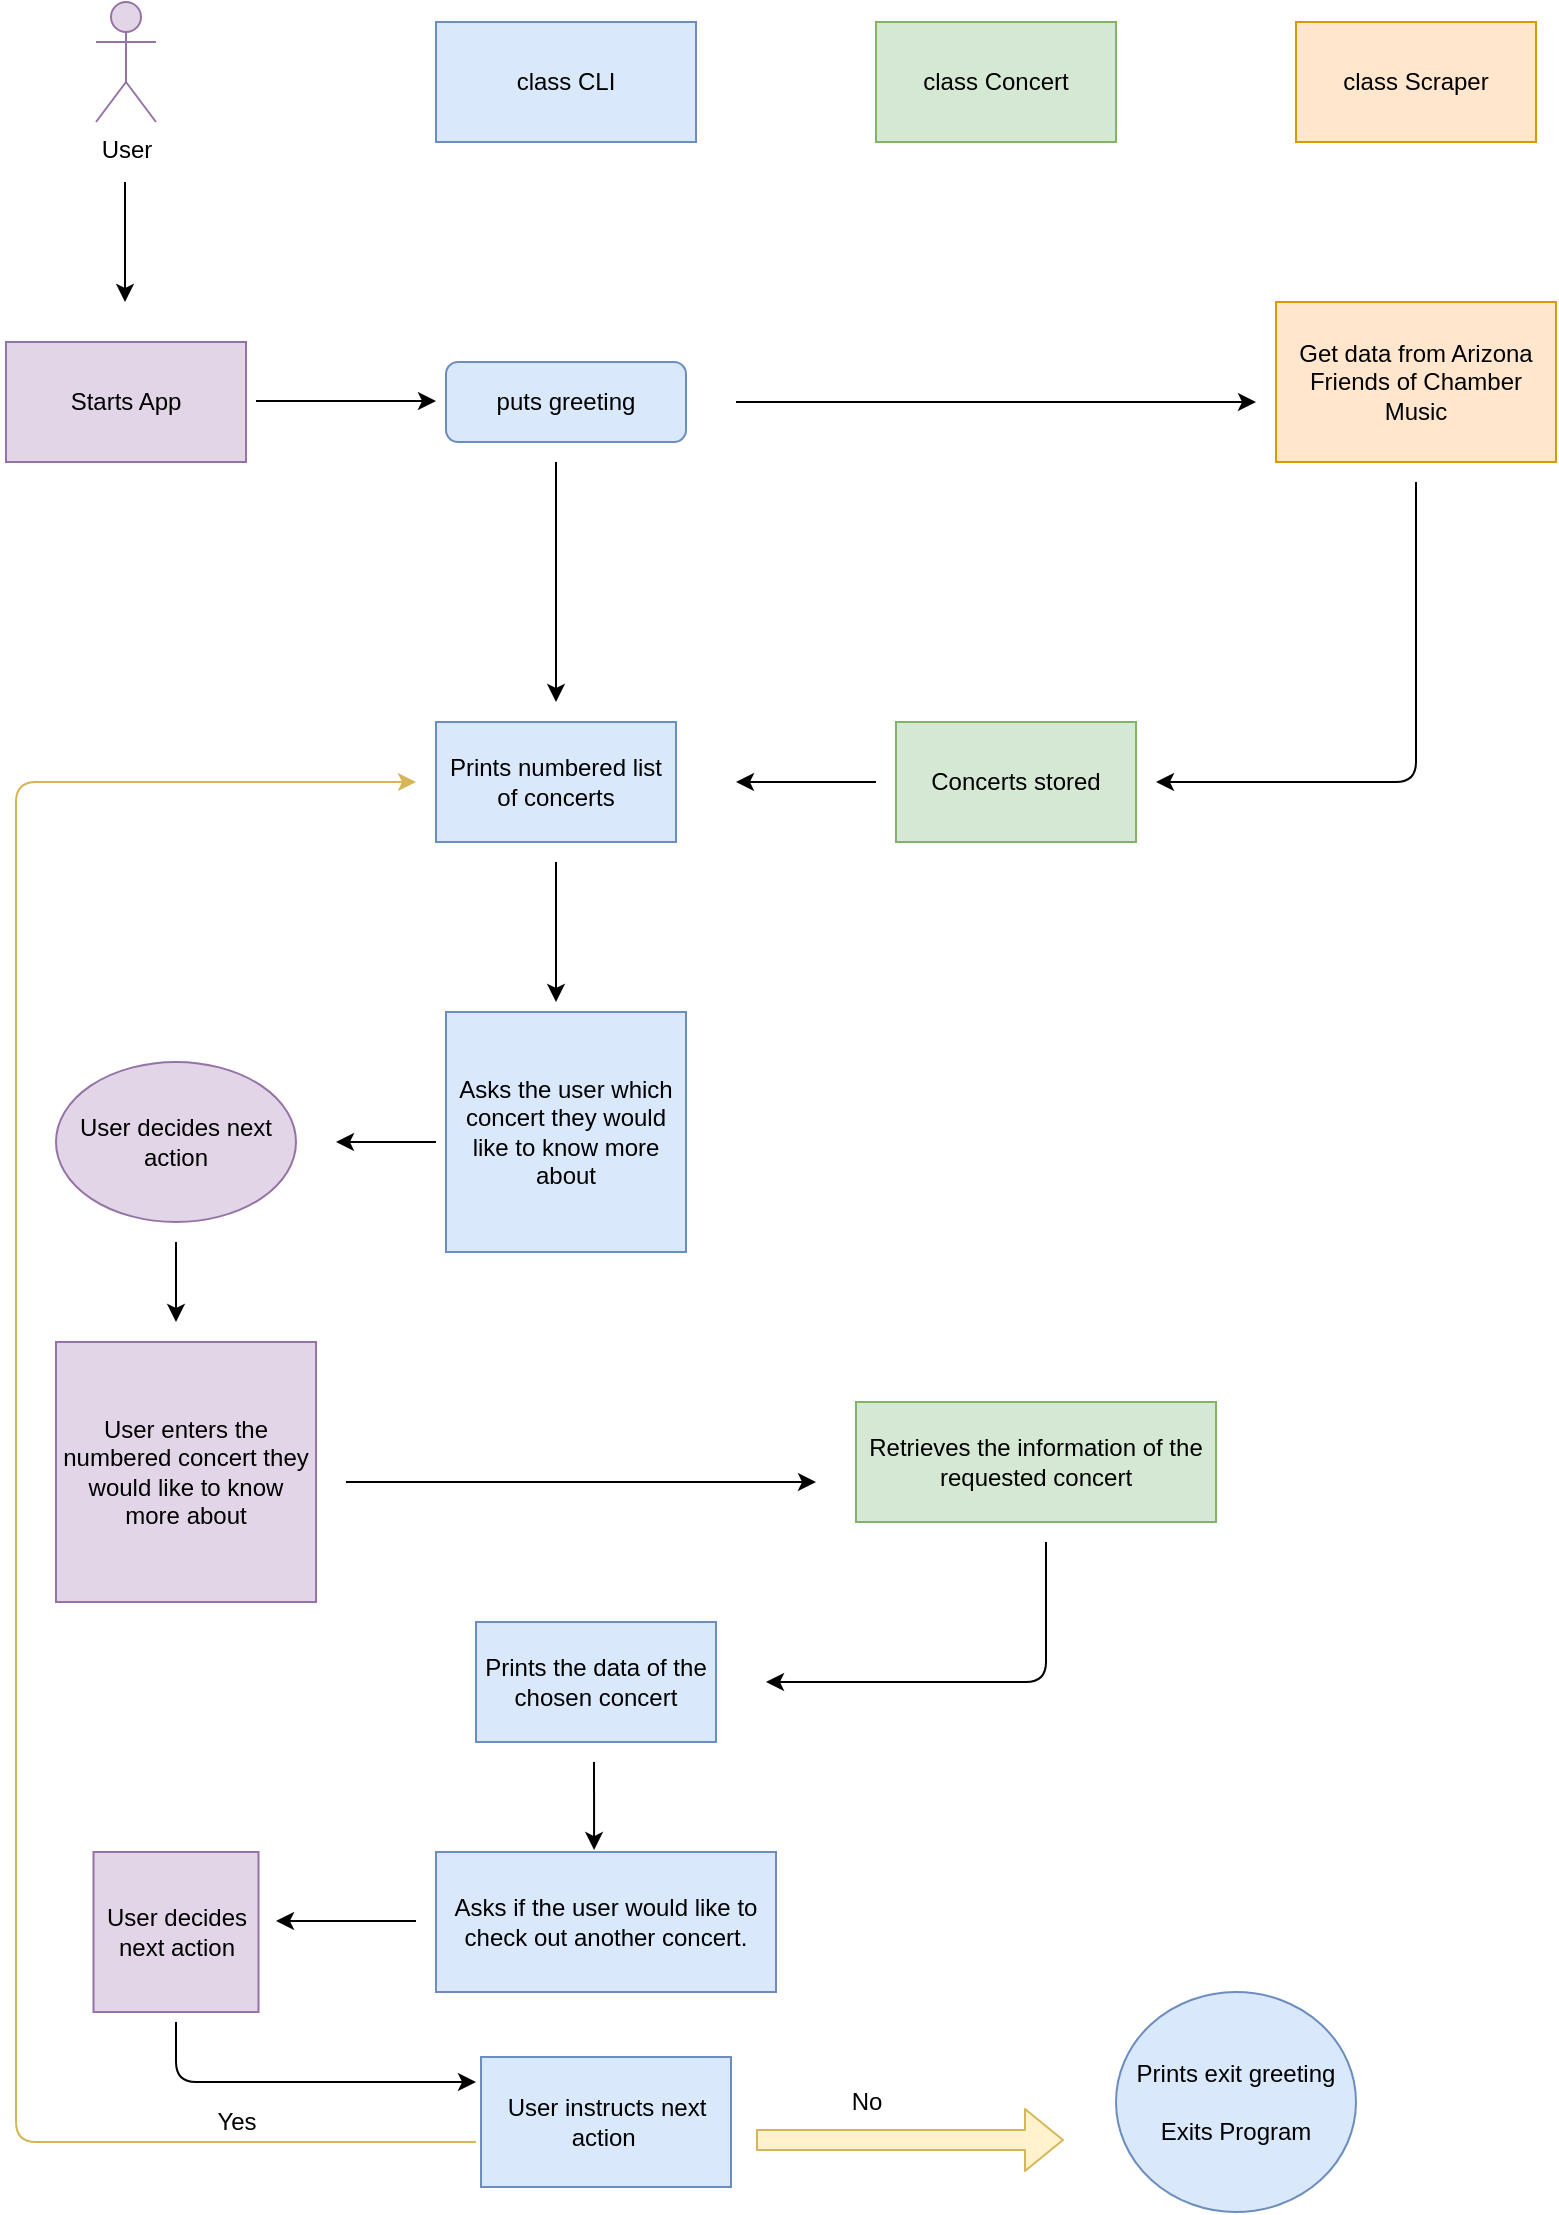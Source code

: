 <mxfile version="13.6.2" type="github">
  <diagram id="C5RBs43oDa-KdzZeNtuy" name="Page-1">
    <mxGraphModel dx="2253" dy="1407" grid="1" gridSize="10" guides="1" tooltips="1" connect="1" arrows="1" fold="1" page="1" pageScale="1" pageWidth="827" pageHeight="1169" math="0" shadow="0">
      <root>
        <mxCell id="WIyWlLk6GJQsqaUBKTNV-0" />
        <mxCell id="WIyWlLk6GJQsqaUBKTNV-1" parent="WIyWlLk6GJQsqaUBKTNV-0" />
        <mxCell id="WIyWlLk6GJQsqaUBKTNV-3" value="puts greeting" style="rounded=1;whiteSpace=wrap;html=1;fontSize=12;glass=0;strokeWidth=1;shadow=0;fillColor=#dae8fc;strokeColor=#6c8ebf;" parent="WIyWlLk6GJQsqaUBKTNV-1" vertex="1">
          <mxGeometry x="255" y="210" width="120" height="40" as="geometry" />
        </mxCell>
        <mxCell id="_4hE97vmqqmox0acdXbU-0" value="Starts App" style="rounded=0;whiteSpace=wrap;html=1;fillColor=#e1d5e7;strokeColor=#9673a6;" vertex="1" parent="WIyWlLk6GJQsqaUBKTNV-1">
          <mxGeometry x="35" y="200" width="120" height="60" as="geometry" />
        </mxCell>
        <mxCell id="_4hE97vmqqmox0acdXbU-1" value="User" style="shape=umlActor;verticalLabelPosition=bottom;verticalAlign=top;html=1;outlineConnect=0;fillColor=#e1d5e7;strokeColor=#9673a6;" vertex="1" parent="WIyWlLk6GJQsqaUBKTNV-1">
          <mxGeometry x="80" y="30" width="30" height="60" as="geometry" />
        </mxCell>
        <mxCell id="_4hE97vmqqmox0acdXbU-3" value="" style="endArrow=classic;html=1;" edge="1" parent="WIyWlLk6GJQsqaUBKTNV-1">
          <mxGeometry width="50" height="50" relative="1" as="geometry">
            <mxPoint x="94.5" y="120" as="sourcePoint" />
            <mxPoint x="94.5" y="180" as="targetPoint" />
          </mxGeometry>
        </mxCell>
        <mxCell id="_4hE97vmqqmox0acdXbU-4" value="class CLI" style="rounded=0;whiteSpace=wrap;html=1;fillColor=#dae8fc;strokeColor=#6c8ebf;" vertex="1" parent="WIyWlLk6GJQsqaUBKTNV-1">
          <mxGeometry x="250" y="40" width="130" height="60" as="geometry" />
        </mxCell>
        <mxCell id="_4hE97vmqqmox0acdXbU-5" value="" style="endArrow=classic;html=1;" edge="1" parent="WIyWlLk6GJQsqaUBKTNV-1">
          <mxGeometry width="50" height="50" relative="1" as="geometry">
            <mxPoint x="160" y="229.5" as="sourcePoint" />
            <mxPoint x="250" y="229.5" as="targetPoint" />
          </mxGeometry>
        </mxCell>
        <mxCell id="_4hE97vmqqmox0acdXbU-10" value="class Concert" style="rounded=0;whiteSpace=wrap;html=1;fillColor=#d5e8d4;strokeColor=#82b366;" vertex="1" parent="WIyWlLk6GJQsqaUBKTNV-1">
          <mxGeometry x="470" y="40" width="120" height="60" as="geometry" />
        </mxCell>
        <mxCell id="_4hE97vmqqmox0acdXbU-11" value="class Scraper" style="rounded=0;whiteSpace=wrap;html=1;fillColor=#ffe6cc;strokeColor=#d79b00;" vertex="1" parent="WIyWlLk6GJQsqaUBKTNV-1">
          <mxGeometry x="680" y="40" width="120" height="60" as="geometry" />
        </mxCell>
        <mxCell id="_4hE97vmqqmox0acdXbU-12" value="Get data from Arizona Friends of Chamber Music" style="rounded=0;whiteSpace=wrap;html=1;fillColor=#ffe6cc;strokeColor=#d79b00;" vertex="1" parent="WIyWlLk6GJQsqaUBKTNV-1">
          <mxGeometry x="670" y="180" width="140" height="80" as="geometry" />
        </mxCell>
        <mxCell id="_4hE97vmqqmox0acdXbU-13" value="" style="endArrow=classic;html=1;" edge="1" parent="WIyWlLk6GJQsqaUBKTNV-1">
          <mxGeometry width="50" height="50" relative="1" as="geometry">
            <mxPoint x="400" y="230" as="sourcePoint" />
            <mxPoint x="660" y="230" as="targetPoint" />
          </mxGeometry>
        </mxCell>
        <mxCell id="_4hE97vmqqmox0acdXbU-14" value="Concerts stored" style="rounded=0;whiteSpace=wrap;html=1;fillColor=#d5e8d4;strokeColor=#82b366;" vertex="1" parent="WIyWlLk6GJQsqaUBKTNV-1">
          <mxGeometry x="480" y="390" width="120" height="60" as="geometry" />
        </mxCell>
        <mxCell id="_4hE97vmqqmox0acdXbU-16" value="" style="endArrow=classic;html=1;" edge="1" parent="WIyWlLk6GJQsqaUBKTNV-1">
          <mxGeometry width="50" height="50" relative="1" as="geometry">
            <mxPoint x="740" y="270" as="sourcePoint" />
            <mxPoint x="610" y="420" as="targetPoint" />
            <Array as="points">
              <mxPoint x="740" y="420" />
            </Array>
          </mxGeometry>
        </mxCell>
        <mxCell id="_4hE97vmqqmox0acdXbU-17" value="Prints numbered list of concerts" style="rounded=0;whiteSpace=wrap;html=1;fillColor=#dae8fc;strokeColor=#6c8ebf;" vertex="1" parent="WIyWlLk6GJQsqaUBKTNV-1">
          <mxGeometry x="250" y="390" width="120" height="60" as="geometry" />
        </mxCell>
        <mxCell id="_4hE97vmqqmox0acdXbU-18" value="" style="endArrow=classic;html=1;" edge="1" parent="WIyWlLk6GJQsqaUBKTNV-1">
          <mxGeometry width="50" height="50" relative="1" as="geometry">
            <mxPoint x="470" y="420" as="sourcePoint" />
            <mxPoint x="400" y="420" as="targetPoint" />
          </mxGeometry>
        </mxCell>
        <mxCell id="_4hE97vmqqmox0acdXbU-19" value="Retrieves the information of the requested concert" style="rounded=0;whiteSpace=wrap;html=1;fillColor=#d5e8d4;strokeColor=#82b366;" vertex="1" parent="WIyWlLk6GJQsqaUBKTNV-1">
          <mxGeometry x="460" y="730" width="180" height="60" as="geometry" />
        </mxCell>
        <mxCell id="_4hE97vmqqmox0acdXbU-22" value="" style="endArrow=classic;html=1;" edge="1" parent="WIyWlLk6GJQsqaUBKTNV-1">
          <mxGeometry width="50" height="50" relative="1" as="geometry">
            <mxPoint x="310" y="260" as="sourcePoint" />
            <mxPoint x="310" y="380" as="targetPoint" />
          </mxGeometry>
        </mxCell>
        <mxCell id="_4hE97vmqqmox0acdXbU-23" value="Prints the data of the chosen concert" style="rounded=0;whiteSpace=wrap;html=1;fillColor=#dae8fc;strokeColor=#6c8ebf;" vertex="1" parent="WIyWlLk6GJQsqaUBKTNV-1">
          <mxGeometry x="270" y="840" width="120" height="60" as="geometry" />
        </mxCell>
        <mxCell id="_4hE97vmqqmox0acdXbU-27" value="" style="endArrow=classic;html=1;" edge="1" parent="WIyWlLk6GJQsqaUBKTNV-1">
          <mxGeometry width="50" height="50" relative="1" as="geometry">
            <mxPoint x="250" y="600" as="sourcePoint" />
            <mxPoint x="200" y="600" as="targetPoint" />
            <Array as="points">
              <mxPoint x="250" y="600" />
              <mxPoint x="230" y="600" />
              <mxPoint x="240" y="600" />
            </Array>
          </mxGeometry>
        </mxCell>
        <mxCell id="_4hE97vmqqmox0acdXbU-28" value="" style="endArrow=classic;html=1;" edge="1" parent="WIyWlLk6GJQsqaUBKTNV-1">
          <mxGeometry width="50" height="50" relative="1" as="geometry">
            <mxPoint x="310" y="460" as="sourcePoint" />
            <mxPoint x="310" y="530" as="targetPoint" />
          </mxGeometry>
        </mxCell>
        <mxCell id="_4hE97vmqqmox0acdXbU-30" value="" style="endArrow=classic;html=1;" edge="1" parent="WIyWlLk6GJQsqaUBKTNV-1">
          <mxGeometry width="50" height="50" relative="1" as="geometry">
            <mxPoint x="555" y="800" as="sourcePoint" />
            <mxPoint x="415" y="870" as="targetPoint" />
            <Array as="points">
              <mxPoint x="555" y="870" />
            </Array>
          </mxGeometry>
        </mxCell>
        <mxCell id="_4hE97vmqqmox0acdXbU-31" value="User decides next action" style="rounded=0;whiteSpace=wrap;html=1;fillColor=#e1d5e7;strokeColor=#9673a6;" vertex="1" parent="WIyWlLk6GJQsqaUBKTNV-1">
          <mxGeometry x="78.75" y="955" width="82.5" height="80" as="geometry" />
        </mxCell>
        <mxCell id="_4hE97vmqqmox0acdXbU-32" value="Asks if the user would like to check out another concert." style="rounded=0;whiteSpace=wrap;html=1;fillColor=#dae8fc;strokeColor=#6c8ebf;" vertex="1" parent="WIyWlLk6GJQsqaUBKTNV-1">
          <mxGeometry x="250" y="955" width="170" height="70" as="geometry" />
        </mxCell>
        <mxCell id="_4hE97vmqqmox0acdXbU-34" value="No" style="text;html=1;align=center;verticalAlign=middle;resizable=0;points=[];autosize=1;" vertex="1" parent="WIyWlLk6GJQsqaUBKTNV-1">
          <mxGeometry x="450" y="1070" width="30" height="20" as="geometry" />
        </mxCell>
        <mxCell id="_4hE97vmqqmox0acdXbU-35" value="Prints exit greeting &lt;br&gt;&lt;br&gt;Exits Program" style="ellipse;whiteSpace=wrap;html=1;fillColor=#dae8fc;strokeColor=#6c8ebf;" vertex="1" parent="WIyWlLk6GJQsqaUBKTNV-1">
          <mxGeometry x="590" y="1025" width="120" height="110" as="geometry" />
        </mxCell>
        <mxCell id="_4hE97vmqqmox0acdXbU-36" value="" style="shape=flexArrow;endArrow=classic;html=1;fillColor=#fff2cc;strokeColor=#d6b656;" edge="1" parent="WIyWlLk6GJQsqaUBKTNV-1">
          <mxGeometry width="50" height="50" relative="1" as="geometry">
            <mxPoint x="410" y="1099" as="sourcePoint" />
            <mxPoint x="564" y="1099" as="targetPoint" />
          </mxGeometry>
        </mxCell>
        <mxCell id="_4hE97vmqqmox0acdXbU-38" value="" style="endArrow=classic;html=1;fillColor=#fff2cc;strokeColor=#d6b656;" edge="1" parent="WIyWlLk6GJQsqaUBKTNV-1">
          <mxGeometry width="50" height="50" relative="1" as="geometry">
            <mxPoint x="270" y="1100" as="sourcePoint" />
            <mxPoint x="240" y="420" as="targetPoint" />
            <Array as="points">
              <mxPoint x="40" y="1100" />
              <mxPoint x="40" y="420" />
            </Array>
          </mxGeometry>
        </mxCell>
        <mxCell id="_4hE97vmqqmox0acdXbU-39" value="Yes" style="text;html=1;align=center;verticalAlign=middle;resizable=0;points=[];autosize=1;" vertex="1" parent="WIyWlLk6GJQsqaUBKTNV-1">
          <mxGeometry x="130" y="1080" width="40" height="20" as="geometry" />
        </mxCell>
        <mxCell id="_4hE97vmqqmox0acdXbU-41" value="&lt;span&gt;User enters the numbered concert they would like to know more about&lt;/span&gt;" style="whiteSpace=wrap;html=1;aspect=fixed;fillColor=#e1d5e7;strokeColor=#9673a6;" vertex="1" parent="WIyWlLk6GJQsqaUBKTNV-1">
          <mxGeometry x="60" y="700" width="130" height="130" as="geometry" />
        </mxCell>
        <mxCell id="_4hE97vmqqmox0acdXbU-42" value="&lt;span&gt;Asks the user which concert they would like to know more about&lt;/span&gt;" style="whiteSpace=wrap;html=1;aspect=fixed;fillColor=#dae8fc;strokeColor=#6c8ebf;" vertex="1" parent="WIyWlLk6GJQsqaUBKTNV-1">
          <mxGeometry x="255" y="535" width="120" height="120" as="geometry" />
        </mxCell>
        <mxCell id="_4hE97vmqqmox0acdXbU-43" value="User decides next action" style="ellipse;whiteSpace=wrap;html=1;fillColor=#e1d5e7;strokeColor=#9673a6;" vertex="1" parent="WIyWlLk6GJQsqaUBKTNV-1">
          <mxGeometry x="60" y="560" width="120" height="80" as="geometry" />
        </mxCell>
        <mxCell id="_4hE97vmqqmox0acdXbU-44" value="" style="endArrow=classic;html=1;" edge="1" parent="WIyWlLk6GJQsqaUBKTNV-1">
          <mxGeometry width="50" height="50" relative="1" as="geometry">
            <mxPoint x="120" y="650" as="sourcePoint" />
            <mxPoint x="120" y="690" as="targetPoint" />
          </mxGeometry>
        </mxCell>
        <mxCell id="_4hE97vmqqmox0acdXbU-45" value="" style="endArrow=classic;html=1;" edge="1" parent="WIyWlLk6GJQsqaUBKTNV-1">
          <mxGeometry width="50" height="50" relative="1" as="geometry">
            <mxPoint x="205" y="770" as="sourcePoint" />
            <mxPoint x="440" y="770" as="targetPoint" />
          </mxGeometry>
        </mxCell>
        <mxCell id="_4hE97vmqqmox0acdXbU-51" value="" style="endArrow=classic;html=1;" edge="1" parent="WIyWlLk6GJQsqaUBKTNV-1">
          <mxGeometry width="50" height="50" relative="1" as="geometry">
            <mxPoint x="240" y="989.5" as="sourcePoint" />
            <mxPoint x="170" y="989.5" as="targetPoint" />
            <Array as="points">
              <mxPoint x="210" y="989.5" />
            </Array>
          </mxGeometry>
        </mxCell>
        <mxCell id="_4hE97vmqqmox0acdXbU-54" value="" style="endArrow=classic;html=1;entryX=0.465;entryY=-0.014;entryDx=0;entryDy=0;entryPerimeter=0;" edge="1" parent="WIyWlLk6GJQsqaUBKTNV-1" target="_4hE97vmqqmox0acdXbU-32">
          <mxGeometry width="50" height="50" relative="1" as="geometry">
            <mxPoint x="329" y="910" as="sourcePoint" />
            <mxPoint x="330" y="930" as="targetPoint" />
          </mxGeometry>
        </mxCell>
        <mxCell id="_4hE97vmqqmox0acdXbU-56" value="User instructs next action&amp;nbsp;" style="rounded=0;whiteSpace=wrap;html=1;fillColor=#dae8fc;strokeColor=#6c8ebf;" vertex="1" parent="WIyWlLk6GJQsqaUBKTNV-1">
          <mxGeometry x="272.5" y="1057.5" width="125" height="65" as="geometry" />
        </mxCell>
        <mxCell id="_4hE97vmqqmox0acdXbU-57" value="" style="endArrow=classic;html=1;" edge="1" parent="WIyWlLk6GJQsqaUBKTNV-1">
          <mxGeometry width="50" height="50" relative="1" as="geometry">
            <mxPoint x="120" y="1040" as="sourcePoint" />
            <mxPoint x="270" y="1070" as="targetPoint" />
            <Array as="points">
              <mxPoint x="120" y="1070" />
            </Array>
          </mxGeometry>
        </mxCell>
      </root>
    </mxGraphModel>
  </diagram>
</mxfile>
